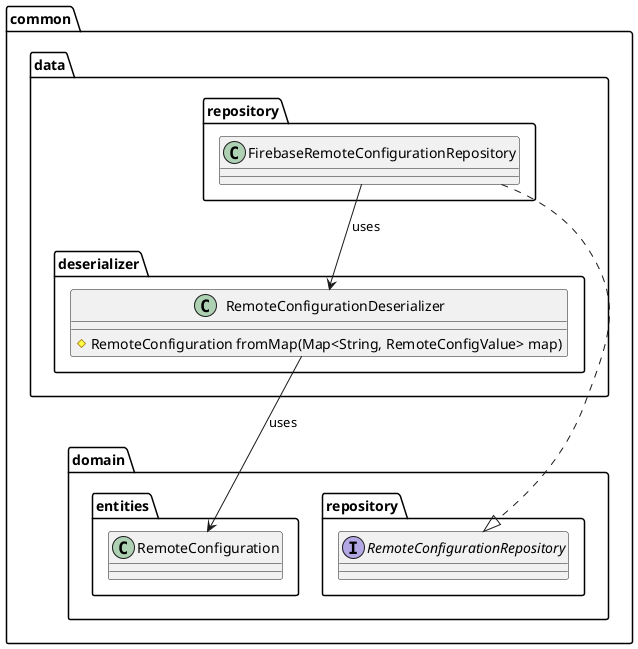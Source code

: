 @startuml remote_config_data_layer_class_diagram

package common.domain.repository {
    interface RemoteConfigurationRepository {}
}

package common.domain.entities {
    class RemoteConfiguration {}
}

package common.data {
    package repository {
        class FirebaseRemoteConfigurationRepository {}
    }

    package deserializer {
        class RemoteConfigurationDeserializer {
            # RemoteConfiguration fromMap(Map<String, RemoteConfigValue> map)
        }
    }
}

FirebaseRemoteConfigurationRepository ..|> RemoteConfigurationRepository
FirebaseRemoteConfigurationRepository --> RemoteConfigurationDeserializer : uses

RemoteConfigurationDeserializer --> RemoteConfiguration : uses

@enduml
